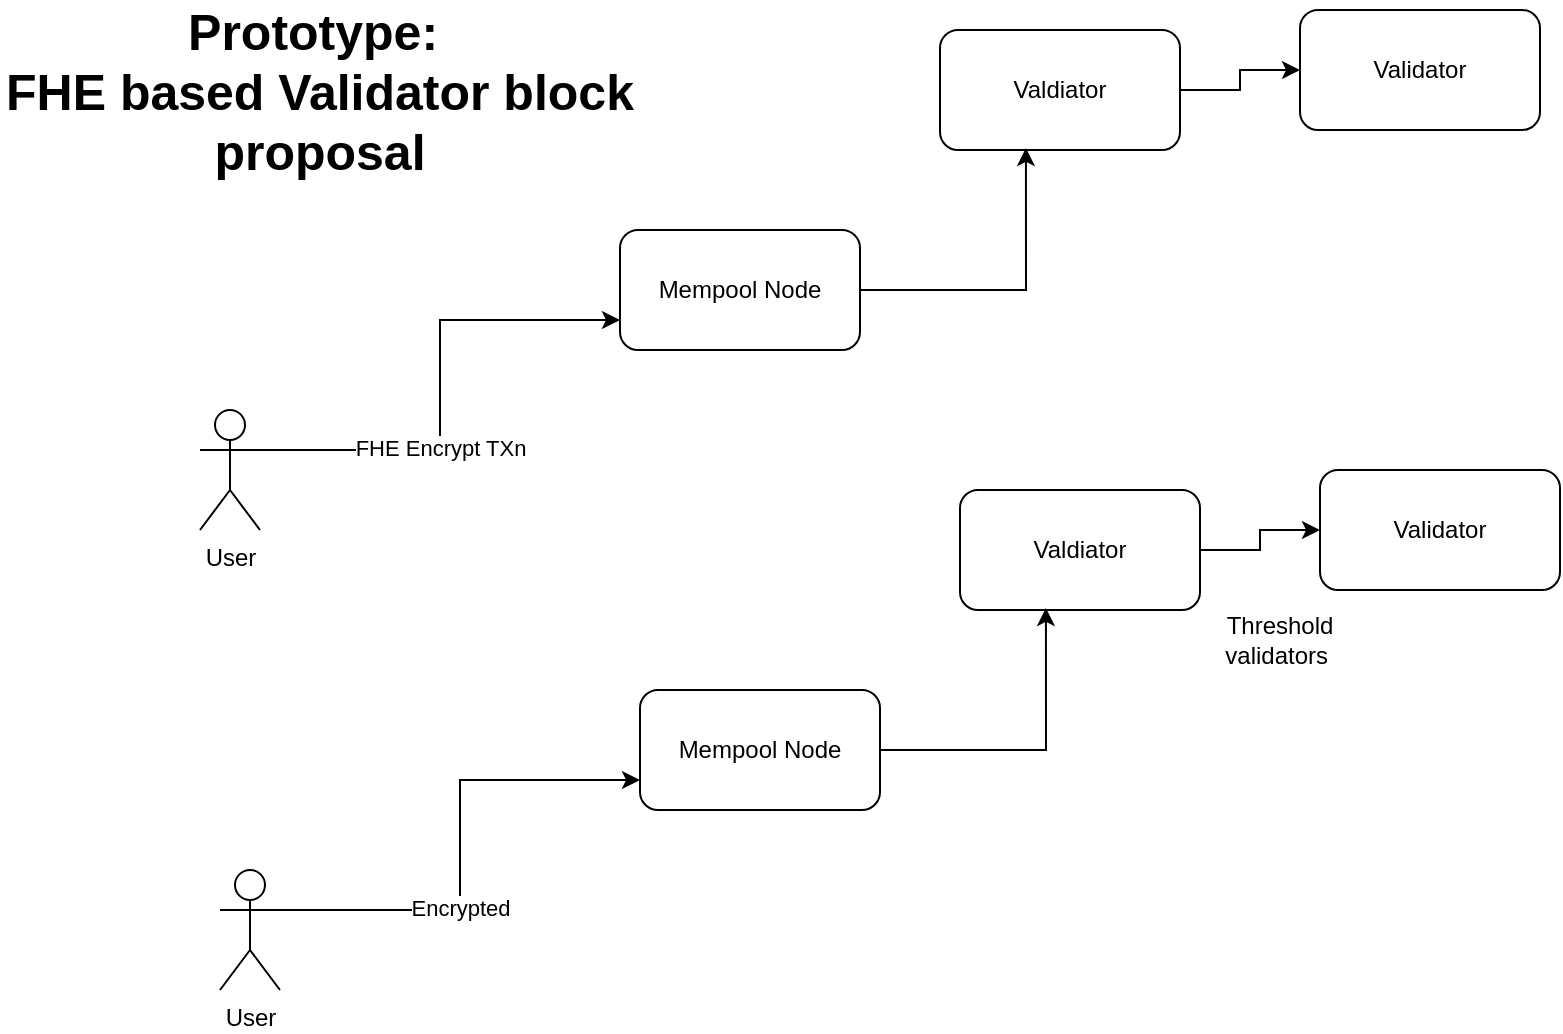 <mxfile version="26.1.3" pages="8">
  <diagram name="Random" id="6CLyIEt3d4wFQ_R15sJQ">
    <mxGraphModel dx="1026" dy="599" grid="1" gridSize="10" guides="1" tooltips="1" connect="1" arrows="1" fold="1" page="1" pageScale="1" pageWidth="850" pageHeight="1100" math="0" shadow="0">
      <root>
        <mxCell id="0" />
        <mxCell id="1" parent="0" />
        <mxCell id="ozn-tCulk6Gnm1V-Co29-3" style="edgeStyle=orthogonalEdgeStyle;rounded=0;orthogonalLoop=1;jettySize=auto;html=1;exitX=1;exitY=0.333;exitDx=0;exitDy=0;exitPerimeter=0;entryX=0;entryY=0.75;entryDx=0;entryDy=0;" parent="1" source="ozn-tCulk6Gnm1V-Co29-1" target="ozn-tCulk6Gnm1V-Co29-2" edge="1">
          <mxGeometry relative="1" as="geometry" />
        </mxCell>
        <mxCell id="ozn-tCulk6Gnm1V-Co29-4" value="FHE Encrypt TXn" style="edgeLabel;html=1;align=center;verticalAlign=middle;resizable=0;points=[];" parent="ozn-tCulk6Gnm1V-Co29-3" vertex="1" connectable="0">
          <mxGeometry x="-0.257" relative="1" as="geometry">
            <mxPoint as="offset" />
          </mxGeometry>
        </mxCell>
        <mxCell id="ozn-tCulk6Gnm1V-Co29-1" value="User" style="shape=umlActor;verticalLabelPosition=bottom;verticalAlign=top;html=1;outlineConnect=0;" parent="1" vertex="1">
          <mxGeometry x="140" y="230" width="30" height="60" as="geometry" />
        </mxCell>
        <mxCell id="ozn-tCulk6Gnm1V-Co29-2" value="Mempool Node" style="rounded=1;whiteSpace=wrap;html=1;" parent="1" vertex="1">
          <mxGeometry x="350" y="140" width="120" height="60" as="geometry" />
        </mxCell>
        <mxCell id="ozn-tCulk6Gnm1V-Co29-7" style="edgeStyle=orthogonalEdgeStyle;rounded=0;orthogonalLoop=1;jettySize=auto;html=1;exitX=1;exitY=0.5;exitDx=0;exitDy=0;" parent="1" source="ozn-tCulk6Gnm1V-Co29-5" target="ozn-tCulk6Gnm1V-Co29-6" edge="1">
          <mxGeometry relative="1" as="geometry" />
        </mxCell>
        <mxCell id="ozn-tCulk6Gnm1V-Co29-5" value="Valdiator" style="rounded=1;whiteSpace=wrap;html=1;" parent="1" vertex="1">
          <mxGeometry x="510" y="40" width="120" height="60" as="geometry" />
        </mxCell>
        <mxCell id="ozn-tCulk6Gnm1V-Co29-6" value="Validator" style="rounded=1;whiteSpace=wrap;html=1;" parent="1" vertex="1">
          <mxGeometry x="690" y="30" width="120" height="60" as="geometry" />
        </mxCell>
        <mxCell id="ozn-tCulk6Gnm1V-Co29-8" style="edgeStyle=orthogonalEdgeStyle;rounded=0;orthogonalLoop=1;jettySize=auto;html=1;exitX=1;exitY=0.5;exitDx=0;exitDy=0;entryX=0.358;entryY=0.983;entryDx=0;entryDy=0;entryPerimeter=0;" parent="1" source="ozn-tCulk6Gnm1V-Co29-2" target="ozn-tCulk6Gnm1V-Co29-5" edge="1">
          <mxGeometry relative="1" as="geometry" />
        </mxCell>
        <mxCell id="ozn-tCulk6Gnm1V-Co29-14" style="edgeStyle=orthogonalEdgeStyle;rounded=0;orthogonalLoop=1;jettySize=auto;html=1;exitX=1;exitY=0.333;exitDx=0;exitDy=0;exitPerimeter=0;entryX=0;entryY=0.75;entryDx=0;entryDy=0;" parent="1" source="ozn-tCulk6Gnm1V-Co29-16" target="ozn-tCulk6Gnm1V-Co29-17" edge="1">
          <mxGeometry relative="1" as="geometry" />
        </mxCell>
        <mxCell id="ozn-tCulk6Gnm1V-Co29-15" value="Encrypted" style="edgeLabel;html=1;align=center;verticalAlign=middle;resizable=0;points=[];" parent="ozn-tCulk6Gnm1V-Co29-14" vertex="1" connectable="0">
          <mxGeometry x="-0.257" relative="1" as="geometry">
            <mxPoint as="offset" />
          </mxGeometry>
        </mxCell>
        <mxCell id="ozn-tCulk6Gnm1V-Co29-16" value="User" style="shape=umlActor;verticalLabelPosition=bottom;verticalAlign=top;html=1;outlineConnect=0;" parent="1" vertex="1">
          <mxGeometry x="150" y="460" width="30" height="60" as="geometry" />
        </mxCell>
        <mxCell id="ozn-tCulk6Gnm1V-Co29-17" value="Mempool Node" style="rounded=1;whiteSpace=wrap;html=1;" parent="1" vertex="1">
          <mxGeometry x="360" y="370" width="120" height="60" as="geometry" />
        </mxCell>
        <mxCell id="ozn-tCulk6Gnm1V-Co29-18" style="edgeStyle=orthogonalEdgeStyle;rounded=0;orthogonalLoop=1;jettySize=auto;html=1;exitX=1;exitY=0.5;exitDx=0;exitDy=0;" parent="1" source="ozn-tCulk6Gnm1V-Co29-19" target="ozn-tCulk6Gnm1V-Co29-20" edge="1">
          <mxGeometry relative="1" as="geometry" />
        </mxCell>
        <mxCell id="ozn-tCulk6Gnm1V-Co29-19" value="Valdiator" style="rounded=1;whiteSpace=wrap;html=1;" parent="1" vertex="1">
          <mxGeometry x="520" y="270" width="120" height="60" as="geometry" />
        </mxCell>
        <mxCell id="ozn-tCulk6Gnm1V-Co29-20" value="Validator" style="rounded=1;whiteSpace=wrap;html=1;" parent="1" vertex="1">
          <mxGeometry x="700" y="260" width="120" height="60" as="geometry" />
        </mxCell>
        <mxCell id="ozn-tCulk6Gnm1V-Co29-21" style="edgeStyle=orthogonalEdgeStyle;rounded=0;orthogonalLoop=1;jettySize=auto;html=1;exitX=1;exitY=0.5;exitDx=0;exitDy=0;entryX=0.358;entryY=0.983;entryDx=0;entryDy=0;entryPerimeter=0;" parent="1" source="ozn-tCulk6Gnm1V-Co29-17" target="ozn-tCulk6Gnm1V-Co29-19" edge="1">
          <mxGeometry relative="1" as="geometry" />
        </mxCell>
        <mxCell id="ozn-tCulk6Gnm1V-Co29-22" value="Threshold validators&amp;nbsp;" style="text;html=1;align=center;verticalAlign=middle;whiteSpace=wrap;rounded=0;" parent="1" vertex="1">
          <mxGeometry x="650" y="330" width="60" height="30" as="geometry" />
        </mxCell>
        <mxCell id="oBB0eGf9D43DNjsBntGb-1" value="&lt;b&gt;&lt;font style=&quot;font-size: 25px;&quot;&gt;Prototype:&amp;nbsp;&lt;/font&gt;&lt;/b&gt;&lt;div&gt;&lt;b&gt;&lt;font style=&quot;font-size: 25px;&quot;&gt;FHE based Validator block proposal&lt;/font&gt;&lt;/b&gt;&lt;/div&gt;" style="text;html=1;align=center;verticalAlign=middle;whiteSpace=wrap;rounded=0;" parent="1" vertex="1">
          <mxGeometry x="40" y="55" width="320" height="30" as="geometry" />
        </mxCell>
      </root>
    </mxGraphModel>
  </diagram>
  <diagram id="-zgdY_T-KBK-oMMJXKhq" name="Cross Chain Swap">
    <mxGraphModel dx="1990" dy="673" grid="1" gridSize="10" guides="1" tooltips="1" connect="1" arrows="1" fold="1" page="1" pageScale="1" pageWidth="850" pageHeight="1100" math="0" shadow="0">
      <root>
        <mxCell id="0" />
        <mxCell id="1" parent="0" />
        <mxCell id="h8JCJCBxM01h50DXnzZ6-63" value="" style="rounded=1;whiteSpace=wrap;html=1;dashed=1;" vertex="1" parent="1">
          <mxGeometry x="490" y="815" width="340" height="205" as="geometry" />
        </mxCell>
        <mxCell id="h8JCJCBxM01h50DXnzZ6-27" style="edgeStyle=orthogonalEdgeStyle;rounded=0;orthogonalLoop=1;jettySize=auto;html=1;exitX=1;exitY=0.333;exitDx=0;exitDy=0;exitPerimeter=0;" edge="1" parent="1" source="h8JCJCBxM01h50DXnzZ6-1" target="h8JCJCBxM01h50DXnzZ6-16">
          <mxGeometry relative="1" as="geometry" />
        </mxCell>
        <mxCell id="h8JCJCBxM01h50DXnzZ6-28" value="USDC" style="edgeLabel;html=1;align=center;verticalAlign=middle;resizable=0;points=[];" vertex="1" connectable="0" parent="h8JCJCBxM01h50DXnzZ6-27">
          <mxGeometry x="0.198" y="-1" relative="1" as="geometry">
            <mxPoint as="offset" />
          </mxGeometry>
        </mxCell>
        <mxCell id="h8JCJCBxM01h50DXnzZ6-1" value="user&amp;nbsp;&lt;div&gt;0xabc...&lt;/div&gt;" style="shape=umlActor;verticalLabelPosition=bottom;verticalAlign=top;html=1;outlineConnect=0;" vertex="1" parent="1">
          <mxGeometry x="150" y="90" width="30" height="60" as="geometry" />
        </mxCell>
        <mxCell id="h8JCJCBxM01h50DXnzZ6-2" value="" style="shape=link;html=1;rounded=0;strokeWidth=4;" edge="1" parent="1">
          <mxGeometry width="100" relative="1" as="geometry">
            <mxPoint x="320" y="170" as="sourcePoint" />
            <mxPoint x="720" y="170" as="targetPoint" />
          </mxGeometry>
        </mxCell>
        <mxCell id="h8JCJCBxM01h50DXnzZ6-3" value="" style="shape=link;html=1;rounded=0;strokeWidth=4;" edge="1" parent="1">
          <mxGeometry width="100" relative="1" as="geometry">
            <mxPoint x="320" y="430" as="sourcePoint" />
            <mxPoint x="720" y="430" as="targetPoint" />
          </mxGeometry>
        </mxCell>
        <mxCell id="h8JCJCBxM01h50DXnzZ6-4" value="Eth" style="text;html=1;align=center;verticalAlign=middle;whiteSpace=wrap;rounded=0;" vertex="1" parent="1">
          <mxGeometry x="410" y="120" width="60" height="30" as="geometry" />
        </mxCell>
        <mxCell id="h8JCJCBxM01h50DXnzZ6-5" value="polygon" style="text;html=1;align=center;verticalAlign=middle;whiteSpace=wrap;rounded=0;" vertex="1" parent="1">
          <mxGeometry x="380" y="390" width="60" height="30" as="geometry" />
        </mxCell>
        <mxCell id="h8JCJCBxM01h50DXnzZ6-6" value="" style="endArrow=classic;html=1;rounded=0;entryX=0.25;entryY=0;entryDx=0;entryDy=0;" edge="1" parent="1" target="h8JCJCBxM01h50DXnzZ6-7">
          <mxGeometry width="50" height="50" relative="1" as="geometry">
            <mxPoint x="460" y="180" as="sourcePoint" />
            <mxPoint x="470" y="280" as="targetPoint" />
          </mxGeometry>
        </mxCell>
        <mxCell id="h8JCJCBxM01h50DXnzZ6-20" value="event" style="edgeLabel;html=1;align=center;verticalAlign=middle;resizable=0;points=[];" vertex="1" connectable="0" parent="h8JCJCBxM01h50DXnzZ6-6">
          <mxGeometry x="0.145" y="2" relative="1" as="geometry">
            <mxPoint x="1" as="offset" />
          </mxGeometry>
        </mxCell>
        <mxCell id="h8JCJCBxM01h50DXnzZ6-14" style="edgeStyle=orthogonalEdgeStyle;rounded=0;orthogonalLoop=1;jettySize=auto;html=1;exitX=0.5;exitY=1;exitDx=0;exitDy=0;" edge="1" parent="1" source="h8JCJCBxM01h50DXnzZ6-7">
          <mxGeometry relative="1" as="geometry">
            <mxPoint x="610" y="430" as="targetPoint" />
          </mxGeometry>
        </mxCell>
        <mxCell id="h8JCJCBxM01h50DXnzZ6-21" value="executeSwap" style="edgeLabel;html=1;align=center;verticalAlign=middle;resizable=0;points=[];" vertex="1" connectable="0" parent="h8JCJCBxM01h50DXnzZ6-14">
          <mxGeometry x="0.09" relative="1" as="geometry">
            <mxPoint as="offset" />
          </mxGeometry>
        </mxCell>
        <mxCell id="h8JCJCBxM01h50DXnzZ6-7" value="Relayer" style="shape=process;whiteSpace=wrap;html=1;backgroundOutline=1;" vertex="1" parent="1">
          <mxGeometry x="500" y="270" width="120" height="60" as="geometry" />
        </mxCell>
        <mxCell id="h8JCJCBxM01h50DXnzZ6-10" style="edgeStyle=orthogonalEdgeStyle;rounded=0;orthogonalLoop=1;jettySize=auto;html=1;exitX=1;exitY=0.5;exitDx=0;exitDy=0;" edge="1" parent="1" source="h8JCJCBxM01h50DXnzZ6-8">
          <mxGeometry relative="1" as="geometry">
            <mxPoint x="490" y="230" as="targetPoint" />
          </mxGeometry>
        </mxCell>
        <mxCell id="h8JCJCBxM01h50DXnzZ6-11" style="edgeStyle=orthogonalEdgeStyle;rounded=0;orthogonalLoop=1;jettySize=auto;html=1;exitX=1;exitY=0.75;exitDx=0;exitDy=0;entryX=0;entryY=0.75;entryDx=0;entryDy=0;" edge="1" parent="1" source="h8JCJCBxM01h50DXnzZ6-8" target="h8JCJCBxM01h50DXnzZ6-7">
          <mxGeometry relative="1" as="geometry" />
        </mxCell>
        <mxCell id="h8JCJCBxM01h50DXnzZ6-8" value="Validators" style="shape=process;whiteSpace=wrap;html=1;backgroundOutline=1;" vertex="1" parent="1">
          <mxGeometry x="280" y="210" width="120" height="60" as="geometry" />
        </mxCell>
        <mxCell id="h8JCJCBxM01h50DXnzZ6-12" style="edgeStyle=orthogonalEdgeStyle;rounded=0;orthogonalLoop=1;jettySize=auto;html=1;exitX=1;exitY=0.5;exitDx=0;exitDy=0;" edge="1" parent="1" source="h8JCJCBxM01h50DXnzZ6-9">
          <mxGeometry relative="1" as="geometry">
            <mxPoint x="500" y="240" as="targetPoint" />
            <Array as="points">
              <mxPoint x="400" y="280" />
              <mxPoint x="501" y="280" />
            </Array>
          </mxGeometry>
        </mxCell>
        <mxCell id="h8JCJCBxM01h50DXnzZ6-13" style="edgeStyle=orthogonalEdgeStyle;rounded=0;orthogonalLoop=1;jettySize=auto;html=1;exitX=1;exitY=0.5;exitDx=0;exitDy=0;entryX=0;entryY=1;entryDx=0;entryDy=0;" edge="1" parent="1" source="h8JCJCBxM01h50DXnzZ6-9" target="h8JCJCBxM01h50DXnzZ6-7">
          <mxGeometry relative="1" as="geometry" />
        </mxCell>
        <mxCell id="h8JCJCBxM01h50DXnzZ6-9" value="Validators" style="shape=process;whiteSpace=wrap;html=1;backgroundOutline=1;" vertex="1" parent="1">
          <mxGeometry x="280" y="290" width="120" height="60" as="geometry" />
        </mxCell>
        <mxCell id="h8JCJCBxM01h50DXnzZ6-15" value="swap Contract" style="swimlane;whiteSpace=wrap;html=1;" vertex="1" parent="1">
          <mxGeometry x="320" y="20" width="120" height="100" as="geometry" />
        </mxCell>
        <mxCell id="h8JCJCBxM01h50DXnzZ6-16" value="swapSendCross()" style="text;html=1;align=center;verticalAlign=middle;resizable=0;points=[];autosize=1;strokeColor=none;fillColor=none;" vertex="1" parent="1">
          <mxGeometry x="310" y="68" width="120" height="30" as="geometry" />
        </mxCell>
        <mxCell id="h8JCJCBxM01h50DXnzZ6-17" value="swap Contract" style="swimlane;whiteSpace=wrap;html=1;" vertex="1" parent="1">
          <mxGeometry x="450" y="460" width="120" height="100" as="geometry" />
        </mxCell>
        <mxCell id="h8JCJCBxM01h50DXnzZ6-26" style="edgeStyle=orthogonalEdgeStyle;rounded=0;orthogonalLoop=1;jettySize=auto;html=1;" edge="1" parent="h8JCJCBxM01h50DXnzZ6-17" source="h8JCJCBxM01h50DXnzZ6-18">
          <mxGeometry relative="1" as="geometry">
            <mxPoint x="-260" y="60" as="targetPoint" />
          </mxGeometry>
        </mxCell>
        <mxCell id="h8JCJCBxM01h50DXnzZ6-29" value="POL" style="edgeLabel;html=1;align=center;verticalAlign=middle;resizable=0;points=[];" vertex="1" connectable="0" parent="h8JCJCBxM01h50DXnzZ6-26">
          <mxGeometry x="0.366" y="4" relative="1" as="geometry">
            <mxPoint as="offset" />
          </mxGeometry>
        </mxCell>
        <mxCell id="h8JCJCBxM01h50DXnzZ6-18" value="executeSwap()" style="text;html=1;align=center;verticalAlign=middle;resizable=0;points=[];autosize=1;strokeColor=none;fillColor=none;" vertex="1" parent="h8JCJCBxM01h50DXnzZ6-17">
          <mxGeometry x="10" y="50" width="100" height="30" as="geometry" />
        </mxCell>
        <mxCell id="h8JCJCBxM01h50DXnzZ6-19" value="swap(amountIn, amountOut, TokenIn, TokenOut, DestChain, Deadline)" style="text;html=1;align=center;verticalAlign=middle;whiteSpace=wrap;rounded=0;" vertex="1" parent="1">
          <mxGeometry x="530" y="200" width="160" height="30" as="geometry" />
        </mxCell>
        <mxCell id="h8JCJCBxM01h50DXnzZ6-23" value="user&amp;nbsp;&lt;div&gt;pol:0xabc...&lt;/div&gt;" style="shape=umlActor;verticalLabelPosition=bottom;verticalAlign=top;html=1;outlineConnect=0;" vertex="1" parent="1">
          <mxGeometry x="150" y="470" width="30" height="60" as="geometry" />
        </mxCell>
        <mxCell id="h8JCJCBxM01h50DXnzZ6-30" value="&lt;b&gt;&lt;font style=&quot;font-size: 24px;&quot;&gt;Permissioned&amp;nbsp;&lt;/font&gt;&lt;/b&gt;&lt;div&gt;&lt;b&gt;&lt;font size=&quot;3&quot;&gt;Bridge&lt;/font&gt;&lt;/b&gt;&lt;/div&gt;" style="text;html=1;align=center;verticalAlign=middle;whiteSpace=wrap;rounded=0;" vertex="1" parent="1">
          <mxGeometry x="80" y="285" width="60" height="30" as="geometry" />
        </mxCell>
        <mxCell id="h8JCJCBxM01h50DXnzZ6-31" style="edgeStyle=orthogonalEdgeStyle;rounded=0;orthogonalLoop=1;jettySize=auto;html=1;exitX=1;exitY=0.333;exitDx=0;exitDy=0;exitPerimeter=0;" edge="1" parent="1" source="h8JCJCBxM01h50DXnzZ6-33" target="h8JCJCBxM01h50DXnzZ6-50">
          <mxGeometry relative="1" as="geometry" />
        </mxCell>
        <mxCell id="h8JCJCBxM01h50DXnzZ6-32" value="USDC" style="edgeLabel;html=1;align=center;verticalAlign=middle;resizable=0;points=[];" vertex="1" connectable="0" parent="h8JCJCBxM01h50DXnzZ6-31">
          <mxGeometry x="0.198" y="-1" relative="1" as="geometry">
            <mxPoint as="offset" />
          </mxGeometry>
        </mxCell>
        <mxCell id="h8JCJCBxM01h50DXnzZ6-33" value="user&amp;nbsp;&lt;div&gt;0xabc...&lt;/div&gt;" style="shape=umlActor;verticalLabelPosition=bottom;verticalAlign=top;html=1;outlineConnect=0;" vertex="1" parent="1">
          <mxGeometry x="100" y="710" width="30" height="60" as="geometry" />
        </mxCell>
        <mxCell id="h8JCJCBxM01h50DXnzZ6-34" value="" style="shape=link;html=1;rounded=0;strokeWidth=4;" edge="1" parent="1">
          <mxGeometry width="100" relative="1" as="geometry">
            <mxPoint x="270" y="790" as="sourcePoint" />
            <mxPoint x="670" y="790" as="targetPoint" />
          </mxGeometry>
        </mxCell>
        <mxCell id="h8JCJCBxM01h50DXnzZ6-35" value="" style="shape=link;html=1;rounded=0;strokeWidth=4;" edge="1" parent="1">
          <mxGeometry width="100" relative="1" as="geometry">
            <mxPoint x="270" y="1050" as="sourcePoint" />
            <mxPoint x="670" y="1050" as="targetPoint" />
          </mxGeometry>
        </mxCell>
        <mxCell id="h8JCJCBxM01h50DXnzZ6-36" value="Eth" style="text;html=1;align=center;verticalAlign=middle;whiteSpace=wrap;rounded=0;" vertex="1" parent="1">
          <mxGeometry x="360" y="740" width="60" height="30" as="geometry" />
        </mxCell>
        <mxCell id="h8JCJCBxM01h50DXnzZ6-37" value="polygon" style="text;html=1;align=center;verticalAlign=middle;whiteSpace=wrap;rounded=0;" vertex="1" parent="1">
          <mxGeometry x="330" y="1010" width="60" height="30" as="geometry" />
        </mxCell>
        <mxCell id="h8JCJCBxM01h50DXnzZ6-38" value="" style="endArrow=classic;html=1;rounded=0;" edge="1" parent="1">
          <mxGeometry width="50" height="50" relative="1" as="geometry">
            <mxPoint x="410" y="800" as="sourcePoint" />
            <mxPoint x="410" y="840" as="targetPoint" />
          </mxGeometry>
        </mxCell>
        <mxCell id="h8JCJCBxM01h50DXnzZ6-39" value="event" style="edgeLabel;html=1;align=center;verticalAlign=middle;resizable=0;points=[];" vertex="1" connectable="0" parent="h8JCJCBxM01h50DXnzZ6-38">
          <mxGeometry x="0.145" y="2" relative="1" as="geometry">
            <mxPoint x="1" as="offset" />
          </mxGeometry>
        </mxCell>
        <mxCell id="h8JCJCBxM01h50DXnzZ6-40" style="edgeStyle=orthogonalEdgeStyle;rounded=0;orthogonalLoop=1;jettySize=auto;html=1;exitX=0.5;exitY=1;exitDx=0;exitDy=0;" edge="1" parent="1" source="h8JCJCBxM01h50DXnzZ6-42">
          <mxGeometry relative="1" as="geometry">
            <mxPoint x="560" y="1050" as="targetPoint" />
          </mxGeometry>
        </mxCell>
        <mxCell id="h8JCJCBxM01h50DXnzZ6-41" value="executeSwap" style="edgeLabel;html=1;align=center;verticalAlign=middle;resizable=0;points=[];" vertex="1" connectable="0" parent="h8JCJCBxM01h50DXnzZ6-40">
          <mxGeometry x="0.09" relative="1" as="geometry">
            <mxPoint as="offset" />
          </mxGeometry>
        </mxCell>
        <mxCell id="h8JCJCBxM01h50DXnzZ6-42" value="Relayer" style="shape=process;whiteSpace=wrap;html=1;backgroundOutline=1;" vertex="1" parent="1">
          <mxGeometry x="520" y="875" width="120" height="60" as="geometry" />
        </mxCell>
        <mxCell id="h8JCJCBxM01h50DXnzZ6-43" style="edgeStyle=orthogonalEdgeStyle;rounded=0;orthogonalLoop=1;jettySize=auto;html=1;exitX=1;exitY=0.5;exitDx=0;exitDy=0;" edge="1" parent="1" source="h8JCJCBxM01h50DXnzZ6-45">
          <mxGeometry relative="1" as="geometry">
            <mxPoint x="440" y="850" as="targetPoint" />
          </mxGeometry>
        </mxCell>
        <mxCell id="h8JCJCBxM01h50DXnzZ6-44" style="edgeStyle=orthogonalEdgeStyle;rounded=0;orthogonalLoop=1;jettySize=auto;html=1;exitX=1;exitY=0.75;exitDx=0;exitDy=0;entryX=-0.008;entryY=0.32;entryDx=0;entryDy=0;entryPerimeter=0;" edge="1" parent="1" source="h8JCJCBxM01h50DXnzZ6-45" target="h8JCJCBxM01h50DXnzZ6-63">
          <mxGeometry relative="1" as="geometry">
            <mxPoint x="430" y="880" as="targetPoint" />
          </mxGeometry>
        </mxCell>
        <mxCell id="h8JCJCBxM01h50DXnzZ6-61" value="SignedTxn" style="edgeLabel;html=1;align=center;verticalAlign=middle;resizable=0;points=[];" vertex="1" connectable="0" parent="h8JCJCBxM01h50DXnzZ6-44">
          <mxGeometry x="-0.031" y="-2" relative="1" as="geometry">
            <mxPoint as="offset" />
          </mxGeometry>
        </mxCell>
        <mxCell id="h8JCJCBxM01h50DXnzZ6-45" value="Validators" style="shape=process;whiteSpace=wrap;html=1;backgroundOutline=1;" vertex="1" parent="1">
          <mxGeometry x="230" y="830" width="120" height="60" as="geometry" />
        </mxCell>
        <mxCell id="h8JCJCBxM01h50DXnzZ6-46" style="edgeStyle=orthogonalEdgeStyle;rounded=0;orthogonalLoop=1;jettySize=auto;html=1;exitX=1;exitY=0.5;exitDx=0;exitDy=0;" edge="1" parent="1" source="h8JCJCBxM01h50DXnzZ6-48">
          <mxGeometry relative="1" as="geometry">
            <mxPoint x="490" y="850" as="targetPoint" />
            <Array as="points">
              <mxPoint x="350" y="900" />
              <mxPoint x="451" y="900" />
            </Array>
          </mxGeometry>
        </mxCell>
        <mxCell id="h8JCJCBxM01h50DXnzZ6-47" value="SignedTxn" style="edgeStyle=orthogonalEdgeStyle;rounded=0;orthogonalLoop=1;jettySize=auto;html=1;exitX=1;exitY=0.5;exitDx=0;exitDy=0;entryX=-0.005;entryY=0.605;entryDx=0;entryDy=0;entryPerimeter=0;" edge="1" parent="1" source="h8JCJCBxM01h50DXnzZ6-48" target="h8JCJCBxM01h50DXnzZ6-63">
          <mxGeometry relative="1" as="geometry">
            <mxPoint x="440" y="940" as="targetPoint" />
          </mxGeometry>
        </mxCell>
        <mxCell id="h8JCJCBxM01h50DXnzZ6-48" value="Validators" style="shape=process;whiteSpace=wrap;html=1;backgroundOutline=1;" vertex="1" parent="1">
          <mxGeometry x="230" y="910" width="120" height="60" as="geometry" />
        </mxCell>
        <mxCell id="h8JCJCBxM01h50DXnzZ6-49" value="swap Contract" style="swimlane;whiteSpace=wrap;html=1;" vertex="1" parent="1">
          <mxGeometry x="270" y="640" width="120" height="100" as="geometry" />
        </mxCell>
        <mxCell id="h8JCJCBxM01h50DXnzZ6-50" value="swapSendCross()" style="text;html=1;align=center;verticalAlign=middle;resizable=0;points=[];autosize=1;strokeColor=none;fillColor=none;" vertex="1" parent="1">
          <mxGeometry x="260" y="688" width="120" height="30" as="geometry" />
        </mxCell>
        <mxCell id="h8JCJCBxM01h50DXnzZ6-51" value="swap Contract" style="swimlane;whiteSpace=wrap;html=1;" vertex="1" parent="1">
          <mxGeometry x="400" y="1080" width="120" height="100" as="geometry" />
        </mxCell>
        <mxCell id="h8JCJCBxM01h50DXnzZ6-52" style="edgeStyle=orthogonalEdgeStyle;rounded=0;orthogonalLoop=1;jettySize=auto;html=1;" edge="1" parent="h8JCJCBxM01h50DXnzZ6-51" source="h8JCJCBxM01h50DXnzZ6-54">
          <mxGeometry relative="1" as="geometry">
            <mxPoint x="-260" y="60" as="targetPoint" />
          </mxGeometry>
        </mxCell>
        <mxCell id="h8JCJCBxM01h50DXnzZ6-53" value="POL" style="edgeLabel;html=1;align=center;verticalAlign=middle;resizable=0;points=[];" vertex="1" connectable="0" parent="h8JCJCBxM01h50DXnzZ6-52">
          <mxGeometry x="0.366" y="4" relative="1" as="geometry">
            <mxPoint as="offset" />
          </mxGeometry>
        </mxCell>
        <mxCell id="h8JCJCBxM01h50DXnzZ6-54" value="executeSwap()&lt;div&gt;{_payToSolver()}&lt;/div&gt;" style="text;html=1;align=center;verticalAlign=middle;resizable=0;points=[];autosize=1;strokeColor=none;fillColor=none;" vertex="1" parent="h8JCJCBxM01h50DXnzZ6-51">
          <mxGeometry x="5" y="45" width="110" height="40" as="geometry" />
        </mxCell>
        <mxCell id="h8JCJCBxM01h50DXnzZ6-55" value="swap(amountIn, amountOut, TokenIn, TokenOut, DestChain, Deadline)" style="text;html=1;align=center;verticalAlign=middle;whiteSpace=wrap;rounded=0;" vertex="1" parent="1">
          <mxGeometry x="450" y="730" width="160" height="30" as="geometry" />
        </mxCell>
        <mxCell id="h8JCJCBxM01h50DXnzZ6-56" value="user&amp;nbsp;&lt;div&gt;pol:0xabc...&lt;/div&gt;" style="shape=umlActor;verticalLabelPosition=bottom;verticalAlign=top;html=1;outlineConnect=0;" vertex="1" parent="1">
          <mxGeometry x="100" y="1090" width="30" height="60" as="geometry" />
        </mxCell>
        <mxCell id="h8JCJCBxM01h50DXnzZ6-57" value="&lt;b&gt;&lt;font style=&quot;font-size: 24px;&quot;&gt;Permissionless&amp;nbsp;&lt;/font&gt;&lt;/b&gt;&lt;div&gt;&lt;b&gt;&lt;font size=&quot;3&quot;&gt;Bridge&lt;/font&gt;&lt;/b&gt;&lt;/div&gt;" style="text;html=1;align=center;verticalAlign=middle;whiteSpace=wrap;rounded=0;" vertex="1" parent="1">
          <mxGeometry x="30" y="905" width="60" height="30" as="geometry" />
        </mxCell>
        <mxCell id="h8JCJCBxM01h50DXnzZ6-59" value="Relayer" style="shape=process;whiteSpace=wrap;html=1;backgroundOutline=1;" vertex="1" parent="1">
          <mxGeometry x="660" y="840" width="120" height="60" as="geometry" />
        </mxCell>
        <mxCell id="h8JCJCBxM01h50DXnzZ6-60" value="Relayer" style="shape=process;whiteSpace=wrap;html=1;backgroundOutline=1;" vertex="1" parent="1">
          <mxGeometry x="650" y="935" width="120" height="60" as="geometry" />
        </mxCell>
        <mxCell id="h8JCJCBxM01h50DXnzZ6-64" value="Solver Network" style="text;html=1;align=center;verticalAlign=middle;whiteSpace=wrap;rounded=0;" vertex="1" parent="1">
          <mxGeometry x="520" y="830" width="60" height="30" as="geometry" />
        </mxCell>
      </root>
    </mxGraphModel>
  </diagram>
  <diagram id="dlYEU9QaFLeCk0a08U6e" name="LayerZero ">
    <mxGraphModel dx="1026" dy="606" grid="1" gridSize="10" guides="1" tooltips="1" connect="1" arrows="1" fold="1" page="1" pageScale="1" pageWidth="850" pageHeight="1100" math="0" shadow="0">
      <root>
        <mxCell id="0" />
        <mxCell id="1" parent="0" />
        <mxCell id="irbnspZK5T3ha9WDzOYk-15" style="edgeStyle=orthogonalEdgeStyle;rounded=0;orthogonalLoop=1;jettySize=auto;html=1;exitX=0.75;exitY=0;exitDx=0;exitDy=0;entryX=0;entryY=0.75;entryDx=0;entryDy=0;" edge="1" parent="1" source="irbnspZK5T3ha9WDzOYk-13" target="irbnspZK5T3ha9WDzOYk-2">
          <mxGeometry relative="1" as="geometry" />
        </mxCell>
        <mxCell id="irbnspZK5T3ha9WDzOYk-13" value="" style="rounded=1;whiteSpace=wrap;html=1;dashed=1;dashPattern=8 8;" vertex="1" parent="1">
          <mxGeometry x="260" y="480" width="370" height="200" as="geometry" />
        </mxCell>
        <mxCell id="irbnspZK5T3ha9WDzOYk-1" value="SendContract" style="swimlane;whiteSpace=wrap;html=1;" vertex="1" parent="1">
          <mxGeometry x="100" y="270" width="200" height="200" as="geometry" />
        </mxCell>
        <mxCell id="irbnspZK5T3ha9WDzOYk-6" value="_lzSend()" style="text;html=1;align=center;verticalAlign=middle;whiteSpace=wrap;rounded=0;" vertex="1" parent="irbnspZK5T3ha9WDzOYk-1">
          <mxGeometry x="55" y="110" width="60" height="30" as="geometry" />
        </mxCell>
        <mxCell id="irbnspZK5T3ha9WDzOYk-8" style="edgeStyle=orthogonalEdgeStyle;rounded=0;orthogonalLoop=1;jettySize=auto;html=1;exitX=0.5;exitY=0;exitDx=0;exitDy=0;" edge="1" parent="1" source="irbnspZK5T3ha9WDzOYk-2">
          <mxGeometry relative="1" as="geometry">
            <mxPoint x="700" y="150" as="targetPoint" />
          </mxGeometry>
        </mxCell>
        <mxCell id="irbnspZK5T3ha9WDzOYk-2" value="ReceiveContract" style="swimlane;whiteSpace=wrap;html=1;" vertex="1" parent="1">
          <mxGeometry x="620" y="270" width="200" height="210" as="geometry" />
        </mxCell>
        <mxCell id="irbnspZK5T3ha9WDzOYk-7" value="_lzRecieve()" style="text;html=1;align=center;verticalAlign=middle;whiteSpace=wrap;rounded=0;" vertex="1" parent="irbnspZK5T3ha9WDzOYk-2">
          <mxGeometry x="65" y="110" width="60" height="30" as="geometry" />
        </mxCell>
        <mxCell id="irbnspZK5T3ha9WDzOYk-17" value="MessageLib" style="rounded=1;whiteSpace=wrap;html=1;" vertex="1" parent="irbnspZK5T3ha9WDzOYk-2">
          <mxGeometry x="15" y="150" width="120" height="40" as="geometry" />
        </mxCell>
        <mxCell id="irbnspZK5T3ha9WDzOYk-5" style="edgeStyle=orthogonalEdgeStyle;rounded=0;orthogonalLoop=1;jettySize=auto;html=1;" edge="1" parent="1" source="irbnspZK5T3ha9WDzOYk-3" target="irbnspZK5T3ha9WDzOYk-1">
          <mxGeometry relative="1" as="geometry" />
        </mxCell>
        <mxCell id="irbnspZK5T3ha9WDzOYk-3" value="eth:0xabc" style="shape=umlActor;verticalLabelPosition=bottom;verticalAlign=top;html=1;outlineConnect=0;" vertex="1" parent="1">
          <mxGeometry x="185" y="60" width="30" height="60" as="geometry" />
        </mxCell>
        <mxCell id="irbnspZK5T3ha9WDzOYk-4" value="pol:0xabc" style="shape=umlActor;verticalLabelPosition=bottom;verticalAlign=top;html=1;outlineConnect=0;" vertex="1" parent="1">
          <mxGeometry x="680" y="70" width="30" height="60" as="geometry" />
        </mxCell>
        <mxCell id="irbnspZK5T3ha9WDzOYk-9" value="DVN 1" style="rounded=1;whiteSpace=wrap;html=1;" vertex="1" parent="1">
          <mxGeometry x="305" y="500" width="120" height="60" as="geometry" />
        </mxCell>
        <mxCell id="irbnspZK5T3ha9WDzOYk-10" value="DVN 2" style="rounded=1;whiteSpace=wrap;html=1;" vertex="1" parent="1">
          <mxGeometry x="470" y="500" width="120" height="60" as="geometry" />
        </mxCell>
        <mxCell id="irbnspZK5T3ha9WDzOYk-16" style="edgeStyle=orthogonalEdgeStyle;rounded=0;orthogonalLoop=1;jettySize=auto;html=1;exitX=1;exitY=0.5;exitDx=0;exitDy=0;entryX=0;entryY=0.75;entryDx=0;entryDy=0;" edge="1" parent="1" source="irbnspZK5T3ha9WDzOYk-11" target="irbnspZK5T3ha9WDzOYk-7">
          <mxGeometry relative="1" as="geometry" />
        </mxCell>
        <mxCell id="irbnspZK5T3ha9WDzOYk-11" value="Executor" style="rounded=1;whiteSpace=wrap;html=1;" vertex="1" parent="1">
          <mxGeometry x="350" y="240" width="160" height="60" as="geometry" />
        </mxCell>
        <mxCell id="irbnspZK5T3ha9WDzOYk-12" value="DVN 3" style="rounded=1;whiteSpace=wrap;html=1;" vertex="1" parent="1">
          <mxGeometry x="410" y="600" width="120" height="60" as="geometry" />
        </mxCell>
        <mxCell id="irbnspZK5T3ha9WDzOYk-14" style="edgeStyle=orthogonalEdgeStyle;rounded=0;orthogonalLoop=1;jettySize=auto;html=1;exitX=1;exitY=0.5;exitDx=0;exitDy=0;entryX=0.335;entryY=0.015;entryDx=0;entryDy=0;entryPerimeter=0;" edge="1" parent="1" source="irbnspZK5T3ha9WDzOYk-6" target="irbnspZK5T3ha9WDzOYk-13">
          <mxGeometry relative="1" as="geometry" />
        </mxCell>
      </root>
    </mxGraphModel>
  </diagram>
  <diagram id="MQTgqWm-MBuItF-Nevw9" name="Secure Validator">
    <mxGraphModel dx="1207" dy="713" grid="1" gridSize="10" guides="1" tooltips="1" connect="1" arrows="1" fold="1" page="1" pageScale="1" pageWidth="850" pageHeight="1100" math="0" shadow="0">
      <root>
        <mxCell id="0" />
        <mxCell id="1" parent="0" />
        <mxCell id="Ww58Wdg7t-d2P-2daxEV-32" value="" style="rounded=1;whiteSpace=wrap;html=1;dashed=1;dashPattern=8 8;" vertex="1" parent="1">
          <mxGeometry x="820" y="140" width="470" height="410" as="geometry" />
        </mxCell>
        <mxCell id="Ww58Wdg7t-d2P-2daxEV-11" value="" style="rounded=1;whiteSpace=wrap;html=1;dashed=1;dashPattern=8 8;" vertex="1" parent="1">
          <mxGeometry x="290" y="130" width="470" height="410" as="geometry" />
        </mxCell>
        <mxCell id="Ww58Wdg7t-d2P-2daxEV-7" style="edgeStyle=orthogonalEdgeStyle;rounded=0;orthogonalLoop=1;jettySize=auto;html=1;exitX=1;exitY=0.333;exitDx=0;exitDy=0;exitPerimeter=0;entryX=0;entryY=0.5;entryDx=0;entryDy=0;" edge="1" parent="1" source="Ww58Wdg7t-d2P-2daxEV-1" target="Ww58Wdg7t-d2P-2daxEV-4">
          <mxGeometry relative="1" as="geometry" />
        </mxCell>
        <mxCell id="Ww58Wdg7t-d2P-2daxEV-8" value="Ten Encrypted" style="edgeLabel;html=1;align=center;verticalAlign=middle;resizable=0;points=[];" vertex="1" connectable="0" parent="Ww58Wdg7t-d2P-2daxEV-7">
          <mxGeometry x="-0.117" y="-3" relative="1" as="geometry">
            <mxPoint as="offset" />
          </mxGeometry>
        </mxCell>
        <mxCell id="Ww58Wdg7t-d2P-2daxEV-1" value="User" style="shape=umlActor;verticalLabelPosition=bottom;verticalAlign=top;html=1;outlineConnect=0;" vertex="1" parent="1">
          <mxGeometry x="180" y="270" width="30" height="60" as="geometry" />
        </mxCell>
        <mxCell id="Ww58Wdg7t-d2P-2daxEV-9" style="edgeStyle=orthogonalEdgeStyle;rounded=0;orthogonalLoop=1;jettySize=auto;html=1;exitX=0.75;exitY=0;exitDx=0;exitDy=0;entryX=0;entryY=0.25;entryDx=0;entryDy=0;" edge="1" parent="1" source="Ww58Wdg7t-d2P-2daxEV-4" target="Ww58Wdg7t-d2P-2daxEV-5">
          <mxGeometry relative="1" as="geometry" />
        </mxCell>
        <mxCell id="Ww58Wdg7t-d2P-2daxEV-10" style="edgeStyle=orthogonalEdgeStyle;rounded=0;orthogonalLoop=1;jettySize=auto;html=1;exitX=0.75;exitY=1;exitDx=0;exitDy=0;entryX=0;entryY=0.5;entryDx=0;entryDy=0;" edge="1" parent="1" source="Ww58Wdg7t-d2P-2daxEV-4" target="Ww58Wdg7t-d2P-2daxEV-6">
          <mxGeometry relative="1" as="geometry" />
        </mxCell>
        <mxCell id="Ww58Wdg7t-d2P-2daxEV-13" style="edgeStyle=orthogonalEdgeStyle;rounded=0;orthogonalLoop=1;jettySize=auto;html=1;exitX=1;exitY=0.5;exitDx=0;exitDy=0;entryX=0;entryY=0.5;entryDx=0;entryDy=0;" edge="1" parent="1" source="Ww58Wdg7t-d2P-2daxEV-4" target="Ww58Wdg7t-d2P-2daxEV-12">
          <mxGeometry relative="1" as="geometry" />
        </mxCell>
        <mxCell id="Ww58Wdg7t-d2P-2daxEV-4" value="Gateway Validator" style="rounded=1;whiteSpace=wrap;html=1;" vertex="1" parent="1">
          <mxGeometry x="310" y="280" width="120" height="60" as="geometry" />
        </mxCell>
        <mxCell id="Ww58Wdg7t-d2P-2daxEV-19" style="edgeStyle=orthogonalEdgeStyle;rounded=0;orthogonalLoop=1;jettySize=auto;html=1;exitX=1;exitY=0.5;exitDx=0;exitDy=0;" edge="1" parent="1" source="Ww58Wdg7t-d2P-2daxEV-5">
          <mxGeometry relative="1" as="geometry">
            <mxPoint x="740" y="300" as="targetPoint" />
          </mxGeometry>
        </mxCell>
        <mxCell id="Ww58Wdg7t-d2P-2daxEV-21" value="sign" style="edgeLabel;html=1;align=center;verticalAlign=middle;resizable=0;points=[];" vertex="1" connectable="0" parent="Ww58Wdg7t-d2P-2daxEV-19">
          <mxGeometry x="-0.118" y="-1" relative="1" as="geometry">
            <mxPoint as="offset" />
          </mxGeometry>
        </mxCell>
        <mxCell id="Ww58Wdg7t-d2P-2daxEV-5" value="Validator" style="rounded=1;whiteSpace=wrap;html=1;" vertex="1" parent="1">
          <mxGeometry x="480" y="190" width="120" height="60" as="geometry" />
        </mxCell>
        <mxCell id="Ww58Wdg7t-d2P-2daxEV-20" style="edgeStyle=orthogonalEdgeStyle;rounded=0;orthogonalLoop=1;jettySize=auto;html=1;exitX=1;exitY=0.5;exitDx=0;exitDy=0;" edge="1" parent="1" source="Ww58Wdg7t-d2P-2daxEV-6">
          <mxGeometry relative="1" as="geometry">
            <mxPoint x="740" y="300" as="targetPoint" />
            <Array as="points">
              <mxPoint x="740" y="420" />
            </Array>
          </mxGeometry>
        </mxCell>
        <mxCell id="Ww58Wdg7t-d2P-2daxEV-22" value="sign" style="edgeLabel;html=1;align=center;verticalAlign=middle;resizable=0;points=[];" vertex="1" connectable="0" parent="Ww58Wdg7t-d2P-2daxEV-20">
          <mxGeometry x="-0.458" relative="1" as="geometry">
            <mxPoint as="offset" />
          </mxGeometry>
        </mxCell>
        <mxCell id="Ww58Wdg7t-d2P-2daxEV-6" value="Validator" style="rounded=1;whiteSpace=wrap;html=1;" vertex="1" parent="1">
          <mxGeometry x="490" y="390" width="120" height="60" as="geometry" />
        </mxCell>
        <mxCell id="Ww58Wdg7t-d2P-2daxEV-17" style="edgeStyle=orthogonalEdgeStyle;rounded=0;orthogonalLoop=1;jettySize=auto;html=1;exitX=1;exitY=0.5;exitDx=0;exitDy=0;" edge="1" parent="1" source="Ww58Wdg7t-d2P-2daxEV-12" target="Ww58Wdg7t-d2P-2daxEV-34">
          <mxGeometry relative="1" as="geometry">
            <mxPoint x="820" y="310" as="targetPoint" />
          </mxGeometry>
        </mxCell>
        <mxCell id="Ww58Wdg7t-d2P-2daxEV-18" value="Proposes Block" style="edgeLabel;html=1;align=center;verticalAlign=middle;resizable=0;points=[];" vertex="1" connectable="0" parent="Ww58Wdg7t-d2P-2daxEV-17">
          <mxGeometry x="-0.19" y="2" relative="1" as="geometry">
            <mxPoint x="-62" y="2" as="offset" />
          </mxGeometry>
        </mxCell>
        <mxCell id="Ww58Wdg7t-d2P-2daxEV-12" value="Validator" style="rounded=1;whiteSpace=wrap;html=1;" vertex="1" parent="1">
          <mxGeometry x="490" y="280" width="120" height="60" as="geometry" />
        </mxCell>
        <mxCell id="Ww58Wdg7t-d2P-2daxEV-26" value="Decrypted" style="text;html=1;align=center;verticalAlign=middle;whiteSpace=wrap;rounded=0;" vertex="1" parent="1">
          <mxGeometry x="770" y="270" width="50" height="50" as="geometry" />
        </mxCell>
        <mxCell id="Ww58Wdg7t-d2P-2daxEV-33" value="Validator" style="rounded=1;whiteSpace=wrap;html=1;" vertex="1" parent="1">
          <mxGeometry x="960" y="190" width="120" height="60" as="geometry" />
        </mxCell>
        <mxCell id="Ww58Wdg7t-d2P-2daxEV-34" value="Validator" style="rounded=1;whiteSpace=wrap;html=1;" vertex="1" parent="1">
          <mxGeometry x="960" y="280" width="120" height="60" as="geometry" />
        </mxCell>
        <mxCell id="Ww58Wdg7t-d2P-2daxEV-39" value="Validator" style="rounded=1;whiteSpace=wrap;html=1;" vertex="1" parent="1">
          <mxGeometry x="960" y="380" width="120" height="60" as="geometry" />
        </mxCell>
      </root>
    </mxGraphModel>
  </diagram>
  <diagram id="IuEiEwqZZJonz0NSo-1x" name="EigenLayer">
    <mxGraphModel dx="1207" dy="713" grid="1" gridSize="10" guides="1" tooltips="1" connect="1" arrows="1" fold="1" page="1" pageScale="1" pageWidth="850" pageHeight="1100" math="0" shadow="0">
      <root>
        <mxCell id="0" />
        <mxCell id="1" parent="0" />
        <mxCell id="E3OEv-l8YTd7MMy4JwUZ-4" value="" style="rounded=1;whiteSpace=wrap;html=1;dashed=1;" vertex="1" parent="1">
          <mxGeometry x="230" y="50" width="320" height="390" as="geometry" />
        </mxCell>
        <mxCell id="E3OEv-l8YTd7MMy4JwUZ-8" style="edgeStyle=orthogonalEdgeStyle;rounded=0;orthogonalLoop=1;jettySize=auto;html=1;exitX=1;exitY=0.5;exitDx=0;exitDy=0;entryX=0;entryY=0.5;entryDx=0;entryDy=0;" edge="1" parent="1" source="E3OEv-l8YTd7MMy4JwUZ-1" target="E3OEv-l8YTd7MMy4JwUZ-7">
          <mxGeometry relative="1" as="geometry" />
        </mxCell>
        <mxCell id="E3OEv-l8YTd7MMy4JwUZ-9" style="edgeStyle=orthogonalEdgeStyle;rounded=0;orthogonalLoop=1;jettySize=auto;html=1;exitX=1;exitY=0.5;exitDx=0;exitDy=0;entryX=0;entryY=0.5;entryDx=0;entryDy=0;" edge="1" parent="1" source="E3OEv-l8YTd7MMy4JwUZ-1" target="E3OEv-l8YTd7MMy4JwUZ-6">
          <mxGeometry relative="1" as="geometry" />
        </mxCell>
        <mxCell id="E3OEv-l8YTd7MMy4JwUZ-10" style="edgeStyle=orthogonalEdgeStyle;rounded=0;orthogonalLoop=1;jettySize=auto;html=1;exitX=1;exitY=0.5;exitDx=0;exitDy=0;entryX=0;entryY=0.5;entryDx=0;entryDy=0;" edge="1" parent="1" source="E3OEv-l8YTd7MMy4JwUZ-1" target="E3OEv-l8YTd7MMy4JwUZ-5">
          <mxGeometry relative="1" as="geometry" />
        </mxCell>
        <mxCell id="E3OEv-l8YTd7MMy4JwUZ-11" value="Job Event&amp;nbsp;" style="edgeLabel;html=1;align=center;verticalAlign=middle;resizable=0;points=[];" vertex="1" connectable="0" parent="E3OEv-l8YTd7MMy4JwUZ-10">
          <mxGeometry x="-0.565" y="1" relative="1" as="geometry">
            <mxPoint as="offset" />
          </mxGeometry>
        </mxCell>
        <mxCell id="E3OEv-l8YTd7MMy4JwUZ-1" value="Service Manager" style="swimlane;whiteSpace=wrap;html=1;" vertex="1" parent="1">
          <mxGeometry x="300" y="140" width="200" height="200" as="geometry" />
        </mxCell>
        <mxCell id="E3OEv-l8YTd7MMy4JwUZ-3" style="edgeStyle=orthogonalEdgeStyle;rounded=0;orthogonalLoop=1;jettySize=auto;html=1;exitX=1;exitY=0.333;exitDx=0;exitDy=0;exitPerimeter=0;" edge="1" parent="1" source="E3OEv-l8YTd7MMy4JwUZ-2">
          <mxGeometry relative="1" as="geometry">
            <mxPoint x="230" y="210" as="targetPoint" />
            <Array as="points">
              <mxPoint x="110" y="140" />
              <mxPoint x="231" y="140" />
              <mxPoint x="231" y="210" />
            </Array>
          </mxGeometry>
        </mxCell>
        <mxCell id="E3OEv-l8YTd7MMy4JwUZ-2" value="Restaker" style="shape=umlActor;verticalLabelPosition=bottom;verticalAlign=top;html=1;outlineConnect=0;" vertex="1" parent="1">
          <mxGeometry x="60" y="90" width="30" height="60" as="geometry" />
        </mxCell>
        <mxCell id="E3OEv-l8YTd7MMy4JwUZ-5" value="Operator" style="rounded=1;whiteSpace=wrap;html=1;" vertex="1" parent="1">
          <mxGeometry x="690" y="70" width="120" height="60" as="geometry" />
        </mxCell>
        <mxCell id="E3OEv-l8YTd7MMy4JwUZ-6" value="Operator" style="rounded=1;whiteSpace=wrap;html=1;" vertex="1" parent="1">
          <mxGeometry x="690" y="170" width="120" height="60" as="geometry" />
        </mxCell>
        <mxCell id="E3OEv-l8YTd7MMy4JwUZ-12" style="edgeStyle=orthogonalEdgeStyle;rounded=0;orthogonalLoop=1;jettySize=auto;html=1;exitX=0.5;exitY=1;exitDx=0;exitDy=0;entryX=1;entryY=1;entryDx=0;entryDy=0;" edge="1" parent="1" source="E3OEv-l8YTd7MMy4JwUZ-7" target="E3OEv-l8YTd7MMy4JwUZ-1">
          <mxGeometry relative="1" as="geometry" />
        </mxCell>
        <mxCell id="E3OEv-l8YTd7MMy4JwUZ-13" value="Job Proof" style="edgeLabel;html=1;align=center;verticalAlign=middle;resizable=0;points=[];" vertex="1" connectable="0" parent="E3OEv-l8YTd7MMy4JwUZ-12">
          <mxGeometry x="0.332" relative="1" as="geometry">
            <mxPoint x="1" as="offset" />
          </mxGeometry>
        </mxCell>
        <mxCell id="E3OEv-l8YTd7MMy4JwUZ-7" value="Operator" style="rounded=1;whiteSpace=wrap;html=1;" vertex="1" parent="1">
          <mxGeometry x="690" y="270" width="120" height="60" as="geometry" />
        </mxCell>
      </root>
    </mxGraphModel>
  </diagram>
  <diagram id="Cl1RUwhZBhus8K9lwlWu" name="DIDs">
    <mxGraphModel dx="855" dy="1605" grid="1" gridSize="10" guides="1" tooltips="1" connect="1" arrows="1" fold="1" page="1" pageScale="1" pageWidth="850" pageHeight="1100" math="0" shadow="0">
      <root>
        <mxCell id="0" />
        <mxCell id="1" parent="0" />
        <mxCell id="dRGl_4wn2JT0WGcbzDpS-5" style="edgeStyle=orthogonalEdgeStyle;rounded=0;orthogonalLoop=1;jettySize=auto;html=1;exitX=1;exitY=0.333;exitDx=0;exitDy=0;exitPerimeter=0;entryX=0;entryY=0.25;entryDx=0;entryDy=0;" edge="1" parent="1" source="dRGl_4wn2JT0WGcbzDpS-1" target="dRGl_4wn2JT0WGcbzDpS-4">
          <mxGeometry relative="1" as="geometry" />
        </mxCell>
        <mxCell id="dRGl_4wn2JT0WGcbzDpS-6" value="Register" style="edgeLabel;html=1;align=center;verticalAlign=middle;resizable=0;points=[];" vertex="1" connectable="0" parent="dRGl_4wn2JT0WGcbzDpS-5">
          <mxGeometry x="0.133" y="-3" relative="1" as="geometry">
            <mxPoint as="offset" />
          </mxGeometry>
        </mxCell>
        <mxCell id="dRGl_4wn2JT0WGcbzDpS-7" value="did:eth:0xabc" style="edgeLabel;html=1;align=center;verticalAlign=middle;resizable=0;points=[];" vertex="1" connectable="0" parent="dRGl_4wn2JT0WGcbzDpS-5">
          <mxGeometry x="0.378" y="-1" relative="1" as="geometry">
            <mxPoint as="offset" />
          </mxGeometry>
        </mxCell>
        <mxCell id="dRGl_4wn2JT0WGcbzDpS-17" style="edgeStyle=orthogonalEdgeStyle;rounded=0;orthogonalLoop=1;jettySize=auto;html=1;exitX=1;exitY=0.333;exitDx=0;exitDy=0;exitPerimeter=0;entryX=0;entryY=1;entryDx=0;entryDy=0;" edge="1" parent="1" source="dRGl_4wn2JT0WGcbzDpS-1" target="dRGl_4wn2JT0WGcbzDpS-4">
          <mxGeometry relative="1" as="geometry" />
        </mxCell>
        <mxCell id="dRGl_4wn2JT0WGcbzDpS-18" value="request grant&amp;nbsp;&lt;div&gt;signature&lt;/div&gt;" style="edgeLabel;html=1;align=center;verticalAlign=middle;resizable=0;points=[];" vertex="1" connectable="0" parent="dRGl_4wn2JT0WGcbzDpS-17">
          <mxGeometry x="-0.259" y="4" relative="1" as="geometry">
            <mxPoint as="offset" />
          </mxGeometry>
        </mxCell>
        <mxCell id="dRGl_4wn2JT0WGcbzDpS-1" value="User&lt;div&gt;0xabc&lt;/div&gt;&lt;div&gt;&lt;br&gt;&lt;/div&gt;" style="shape=umlActor;verticalLabelPosition=bottom;verticalAlign=top;html=1;outlineConnect=0;" vertex="1" parent="1">
          <mxGeometry x="160" y="210" width="30" height="60" as="geometry" />
        </mxCell>
        <mxCell id="dRGl_4wn2JT0WGcbzDpS-2" value="" style="shape=link;html=1;rounded=0;strokeWidth=4;" edge="1" parent="1">
          <mxGeometry width="100" relative="1" as="geometry">
            <mxPoint x="260" y="130" as="sourcePoint" />
            <mxPoint x="660" y="130" as="targetPoint" />
          </mxGeometry>
        </mxCell>
        <mxCell id="dRGl_4wn2JT0WGcbzDpS-4" value="Did contract" style="swimlane;whiteSpace=wrap;html=1;" vertex="1" parent="1">
          <mxGeometry x="340" y="-10" width="130" height="120" as="geometry" />
        </mxCell>
        <mxCell id="dRGl_4wn2JT0WGcbzDpS-11" style="edgeStyle=orthogonalEdgeStyle;rounded=0;orthogonalLoop=1;jettySize=auto;html=1;entryX=0.5;entryY=1;entryDx=0;entryDy=0;" edge="1" parent="1" source="dRGl_4wn2JT0WGcbzDpS-8" target="dRGl_4wn2JT0WGcbzDpS-4">
          <mxGeometry relative="1" as="geometry" />
        </mxCell>
        <mxCell id="dRGl_4wn2JT0WGcbzDpS-12" value="DID Identifier" style="edgeLabel;html=1;align=center;verticalAlign=middle;resizable=0;points=[];" vertex="1" connectable="0" parent="dRGl_4wn2JT0WGcbzDpS-11">
          <mxGeometry x="0.188" y="-1" relative="1" as="geometry">
            <mxPoint x="4" y="21" as="offset" />
          </mxGeometry>
        </mxCell>
        <mxCell id="dRGl_4wn2JT0WGcbzDpS-8" value="&lt;b&gt;Decentralized&amp;nbsp;&lt;/b&gt;&lt;div&gt;&lt;b&gt;Storage&lt;/b&gt;&lt;/div&gt;" style="rounded=1;whiteSpace=wrap;html=1;" vertex="1" parent="1">
          <mxGeometry x="320" y="280" width="170" height="60" as="geometry" />
        </mxCell>
        <mxCell id="dRGl_4wn2JT0WGcbzDpS-9" value="DID&lt;div&gt;Document&lt;/div&gt;" style="text;html=1;align=center;verticalAlign=middle;whiteSpace=wrap;rounded=0;" vertex="1" parent="1">
          <mxGeometry x="320" y="310" width="60" height="30" as="geometry" />
        </mxCell>
        <mxCell id="dRGl_4wn2JT0WGcbzDpS-10" style="edgeStyle=orthogonalEdgeStyle;rounded=0;orthogonalLoop=1;jettySize=auto;html=1;exitX=0.25;exitY=1;exitDx=0;exitDy=0;entryX=0.312;entryY=0.017;entryDx=0;entryDy=0;entryPerimeter=0;" edge="1" parent="1" source="dRGl_4wn2JT0WGcbzDpS-4" target="dRGl_4wn2JT0WGcbzDpS-8">
          <mxGeometry relative="1" as="geometry" />
        </mxCell>
        <mxCell id="dRGl_4wn2JT0WGcbzDpS-14" style="edgeStyle=orthogonalEdgeStyle;rounded=0;orthogonalLoop=1;jettySize=auto;html=1;exitX=0;exitY=0.333;exitDx=0;exitDy=0;exitPerimeter=0;entryX=1;entryY=0.5;entryDx=0;entryDy=0;" edge="1" parent="1" source="dRGl_4wn2JT0WGcbzDpS-13" target="dRGl_4wn2JT0WGcbzDpS-4">
          <mxGeometry relative="1" as="geometry" />
        </mxCell>
        <mxCell id="dRGl_4wn2JT0WGcbzDpS-15" value="Read" style="edgeLabel;html=1;align=center;verticalAlign=middle;resizable=0;points=[];" vertex="1" connectable="0" parent="dRGl_4wn2JT0WGcbzDpS-14">
          <mxGeometry x="0.3" y="-2" relative="1" as="geometry">
            <mxPoint as="offset" />
          </mxGeometry>
        </mxCell>
        <mxCell id="dRGl_4wn2JT0WGcbzDpS-16" value="request" style="edgeLabel;html=1;align=center;verticalAlign=middle;resizable=0;points=[];" vertex="1" connectable="0" parent="dRGl_4wn2JT0WGcbzDpS-14">
          <mxGeometry x="0.206" y="2" relative="1" as="geometry">
            <mxPoint x="-13" y="8" as="offset" />
          </mxGeometry>
        </mxCell>
        <mxCell id="dRGl_4wn2JT0WGcbzDpS-13" value="Verifier" style="shape=umlActor;verticalLabelPosition=bottom;verticalAlign=top;html=1;outlineConnect=0;" vertex="1" parent="1">
          <mxGeometry x="800" y="60" width="30" height="60" as="geometry" />
        </mxCell>
        <mxCell id="dRGl_4wn2JT0WGcbzDpS-19" style="edgeStyle=orthogonalEdgeStyle;rounded=0;orthogonalLoop=1;jettySize=auto;html=1;exitX=0.75;exitY=1;exitDx=0;exitDy=0;entryX=0.8;entryY=-0.033;entryDx=0;entryDy=0;entryPerimeter=0;" edge="1" parent="1" source="dRGl_4wn2JT0WGcbzDpS-4" target="dRGl_4wn2JT0WGcbzDpS-8">
          <mxGeometry relative="1" as="geometry">
            <Array as="points">
              <mxPoint x="450" y="110" />
              <mxPoint x="450" y="195" />
              <mxPoint x="456" y="195" />
            </Array>
          </mxGeometry>
        </mxCell>
        <mxCell id="dRGl_4wn2JT0WGcbzDpS-20" value="view requested info" style="edgeLabel;html=1;align=center;verticalAlign=middle;resizable=0;points=[];" vertex="1" connectable="0" parent="dRGl_4wn2JT0WGcbzDpS-19">
          <mxGeometry x="0.356" y="2" relative="1" as="geometry">
            <mxPoint y="13" as="offset" />
          </mxGeometry>
        </mxCell>
      </root>
    </mxGraphModel>
  </diagram>
  <diagram id="0LumFoT6TAJXacGjrHvN" name="Lending Protocol">
    <mxGraphModel dx="1026" dy="599" grid="1" gridSize="10" guides="1" tooltips="1" connect="1" arrows="1" fold="1" page="1" pageScale="1" pageWidth="850" pageHeight="1100" math="0" shadow="0">
      <root>
        <mxCell id="0" />
        <mxCell id="1" parent="0" />
        <mxCell id="lUBCm_B255bilp_O7uyI-8" value="" style="rounded=1;whiteSpace=wrap;html=1;dashed=1;dashPattern=8 8;" parent="1" vertex="1">
          <mxGeometry x="460" y="380" width="420" height="350" as="geometry" />
        </mxCell>
        <mxCell id="lUBCm_B255bilp_O7uyI-4" style="edgeStyle=orthogonalEdgeStyle;rounded=0;orthogonalLoop=1;jettySize=auto;html=1;exitX=1;exitY=0.5;exitDx=0;exitDy=0;entryX=0;entryY=0.5;entryDx=0;entryDy=0;" parent="1" source="lUBCm_B255bilp_O7uyI-1" target="lUBCm_B255bilp_O7uyI-3" edge="1">
          <mxGeometry relative="1" as="geometry" />
        </mxCell>
        <mxCell id="lUBCm_B255bilp_O7uyI-13" value="events" style="edgeLabel;html=1;align=center;verticalAlign=middle;resizable=0;points=[];" parent="lUBCm_B255bilp_O7uyI-4" vertex="1" connectable="0">
          <mxGeometry x="-0.256" y="-3" relative="1" as="geometry">
            <mxPoint as="offset" />
          </mxGeometry>
        </mxCell>
        <mxCell id="lUBCm_B255bilp_O7uyI-1" value="Risk Contract" style="swimlane;whiteSpace=wrap;html=1;" parent="1" vertex="1">
          <mxGeometry x="160" y="380" width="200" height="200" as="geometry" />
        </mxCell>
        <mxCell id="lUBCm_B255bilp_O7uyI-5" style="edgeStyle=orthogonalEdgeStyle;rounded=0;orthogonalLoop=1;jettySize=auto;html=1;exitX=0.5;exitY=1;exitDx=0;exitDy=0;" parent="1" source="lUBCm_B255bilp_O7uyI-2" target="lUBCm_B255bilp_O7uyI-3" edge="1">
          <mxGeometry relative="1" as="geometry" />
        </mxCell>
        <mxCell id="lUBCm_B255bilp_O7uyI-2" value="Credit Data API" style="rounded=1;whiteSpace=wrap;html=1;" parent="1" vertex="1">
          <mxGeometry x="530" y="230" width="120" height="60" as="geometry" />
        </mxCell>
        <mxCell id="lUBCm_B255bilp_O7uyI-7" style="edgeStyle=orthogonalEdgeStyle;rounded=0;orthogonalLoop=1;jettySize=auto;html=1;exitX=1;exitY=0.5;exitDx=0;exitDy=0;entryX=0;entryY=0.5;entryDx=0;entryDy=0;" parent="1" source="lUBCm_B255bilp_O7uyI-3" target="lUBCm_B255bilp_O7uyI-6" edge="1">
          <mxGeometry relative="1" as="geometry" />
        </mxCell>
        <mxCell id="lUBCm_B255bilp_O7uyI-14" style="edgeStyle=orthogonalEdgeStyle;rounded=0;orthogonalLoop=1;jettySize=auto;html=1;exitX=0;exitY=1;exitDx=0;exitDy=0;" parent="1" source="lUBCm_B255bilp_O7uyI-3" edge="1">
          <mxGeometry relative="1" as="geometry">
            <mxPoint x="360" y="510" as="targetPoint" />
          </mxGeometry>
        </mxCell>
        <mxCell id="lUBCm_B255bilp_O7uyI-17" value="Text" style="edgeLabel;html=1;align=center;verticalAlign=middle;resizable=0;points=[];" parent="lUBCm_B255bilp_O7uyI-14" vertex="1" connectable="0">
          <mxGeometry x="-0.185" y="5" relative="1" as="geometry">
            <mxPoint as="offset" />
          </mxGeometry>
        </mxCell>
        <mxCell id="lUBCm_B255bilp_O7uyI-3" value="Server" style="rounded=1;whiteSpace=wrap;html=1;" parent="1" vertex="1">
          <mxGeometry x="540" y="450" width="120" height="60" as="geometry" />
        </mxCell>
        <mxCell id="lUBCm_B255bilp_O7uyI-9" style="edgeStyle=orthogonalEdgeStyle;rounded=0;orthogonalLoop=1;jettySize=auto;html=1;exitX=0;exitY=0.75;exitDx=0;exitDy=0;entryX=1;entryY=0.75;entryDx=0;entryDy=0;" parent="1" source="lUBCm_B255bilp_O7uyI-6" target="lUBCm_B255bilp_O7uyI-3" edge="1">
          <mxGeometry relative="1" as="geometry" />
        </mxCell>
        <mxCell id="lUBCm_B255bilp_O7uyI-12" style="edgeStyle=orthogonalEdgeStyle;rounded=0;orthogonalLoop=1;jettySize=auto;html=1;exitX=0.5;exitY=1;exitDx=0;exitDy=0;" parent="1" source="lUBCm_B255bilp_O7uyI-6" edge="1">
          <mxGeometry relative="1" as="geometry">
            <mxPoint x="780" y="630" as="targetPoint" />
          </mxGeometry>
        </mxCell>
        <mxCell id="lUBCm_B255bilp_O7uyI-6" value="Algorithm&amp;nbsp;" style="rounded=1;whiteSpace=wrap;html=1;" parent="1" vertex="1">
          <mxGeometry x="750" y="450" width="90" height="60" as="geometry" />
        </mxCell>
        <mxCell id="lUBCm_B255bilp_O7uyI-10" value="Attestation Service" style="rounded=1;whiteSpace=wrap;html=1;" parent="1" vertex="1">
          <mxGeometry x="510" y="630" width="350" height="60" as="geometry" />
        </mxCell>
        <mxCell id="lUBCm_B255bilp_O7uyI-11" value="TEE" style="text;html=1;align=center;verticalAlign=middle;whiteSpace=wrap;rounded=0;" parent="1" vertex="1">
          <mxGeometry x="700" y="400" width="60" height="30" as="geometry" />
        </mxCell>
        <mxCell id="lUBCm_B255bilp_O7uyI-15" value="Server" style="rounded=1;whiteSpace=wrap;html=1;" parent="1" vertex="1">
          <mxGeometry x="540" y="490" width="120" height="60" as="geometry" />
        </mxCell>
        <mxCell id="lUBCm_B255bilp_O7uyI-16" value="Server" style="rounded=1;whiteSpace=wrap;html=1;" parent="1" vertex="1">
          <mxGeometry x="540" y="540" width="120" height="60" as="geometry" />
        </mxCell>
      </root>
    </mxGraphModel>
  </diagram>
  <diagram id="Q7k3rAaZXlHbmYos67jE" name="Brewery Lend">
    <mxGraphModel dx="1207" dy="1805" grid="1" gridSize="10" guides="1" tooltips="1" connect="1" arrows="1" fold="1" page="1" pageScale="1" pageWidth="850" pageHeight="1100" math="0" shadow="0">
      <root>
        <mxCell id="0" />
        <mxCell id="1" parent="0" />
        <mxCell id="j9t9XFVl9p3zyzaxjL9Z-8" value="" style="rounded=1;whiteSpace=wrap;html=1;dashed=1;" vertex="1" parent="1">
          <mxGeometry x="270" y="-340" width="345" height="300" as="geometry" />
        </mxCell>
        <mxCell id="j9t9XFVl9p3zyzaxjL9Z-1" value="ETH Sepolia" style="rounded=1;whiteSpace=wrap;html=1;" vertex="1" parent="1">
          <mxGeometry x="200" y="310" width="520" height="60" as="geometry" />
        </mxCell>
        <mxCell id="j9t9XFVl9p3zyzaxjL9Z-2" value="Rollup" style="rounded=1;whiteSpace=wrap;html=1;" vertex="1" parent="1">
          <mxGeometry x="190" y="90" width="520" height="60" as="geometry" />
        </mxCell>
        <mxCell id="j9t9XFVl9p3zyzaxjL9Z-3" value="Solver/Lender" style="shape=umlActor;verticalLabelPosition=bottom;verticalAlign=top;html=1;outlineConnect=0;" vertex="1" parent="1">
          <mxGeometry x="400" y="-170" width="30" height="60" as="geometry" />
        </mxCell>
        <mxCell id="j9t9XFVl9p3zyzaxjL9Z-4" value="Solver/Lender" style="shape=umlActor;verticalLabelPosition=bottom;verticalAlign=top;html=1;outlineConnect=0;" vertex="1" parent="1">
          <mxGeometry x="335" y="-200" width="30" height="60" as="geometry" />
        </mxCell>
        <mxCell id="j9t9XFVl9p3zyzaxjL9Z-5" value="Solver/Lender" style="shape=umlActor;verticalLabelPosition=bottom;verticalAlign=top;html=1;outlineConnect=0;" vertex="1" parent="1">
          <mxGeometry x="485" y="-170" width="30" height="60" as="geometry" />
        </mxCell>
        <mxCell id="j9t9XFVl9p3zyzaxjL9Z-7" value="Solver/Lender" style="shape=umlActor;verticalLabelPosition=bottom;verticalAlign=top;html=1;outlineConnect=0;" vertex="1" parent="1">
          <mxGeometry x="425" y="-260" width="30" height="60" as="geometry" />
        </mxCell>
        <mxCell id="j9t9XFVl9p3zyzaxjL9Z-9" style="edgeStyle=orthogonalEdgeStyle;rounded=0;orthogonalLoop=1;jettySize=auto;html=1;exitX=0.5;exitY=1;exitDx=0;exitDy=0;entryX=0.485;entryY=0.005;entryDx=0;entryDy=0;entryPerimeter=0;" edge="1" parent="1" source="j9t9XFVl9p3zyzaxjL9Z-8" target="j9t9XFVl9p3zyzaxjL9Z-2">
          <mxGeometry relative="1" as="geometry" />
        </mxCell>
        <mxCell id="j9t9XFVl9p3zyzaxjL9Z-10" style="edgeStyle=orthogonalEdgeStyle;rounded=0;orthogonalLoop=1;jettySize=auto;html=1;entryX=0.561;entryY=0.995;entryDx=0;entryDy=0;entryPerimeter=0;" edge="1" parent="1" source="j9t9XFVl9p3zyzaxjL9Z-2" target="j9t9XFVl9p3zyzaxjL9Z-8">
          <mxGeometry relative="1" as="geometry">
            <Array as="points">
              <mxPoint x="490" y="25" />
              <mxPoint x="463" y="25" />
            </Array>
          </mxGeometry>
        </mxCell>
        <mxCell id="j9t9XFVl9p3zyzaxjL9Z-11" value="Borrower" style="shape=umlActor;verticalLabelPosition=bottom;verticalAlign=top;html=1;outlineConnect=0;" vertex="1" parent="1">
          <mxGeometry x="200" y="410" width="30" height="60" as="geometry" />
        </mxCell>
        <mxCell id="j9t9XFVl9p3zyzaxjL9Z-12" style="edgeStyle=orthogonalEdgeStyle;rounded=0;orthogonalLoop=1;jettySize=auto;html=1;exitX=1;exitY=0.333;exitDx=0;exitDy=0;exitPerimeter=0;entryX=0.351;entryY=0.985;entryDx=0;entryDy=0;entryPerimeter=0;" edge="1" parent="1" source="j9t9XFVl9p3zyzaxjL9Z-11" target="j9t9XFVl9p3zyzaxjL9Z-1">
          <mxGeometry relative="1" as="geometry" />
        </mxCell>
        <mxCell id="j9t9XFVl9p3zyzaxjL9Z-13" value="High Frequency&amp;nbsp;&lt;div&gt;Specialized Traffic&amp;nbsp;&lt;/div&gt;" style="text;html=1;align=center;verticalAlign=middle;whiteSpace=wrap;rounded=0;" vertex="1" parent="1">
          <mxGeometry x="60" y="50" width="140" height="30" as="geometry" />
        </mxCell>
      </root>
    </mxGraphModel>
  </diagram>
</mxfile>
